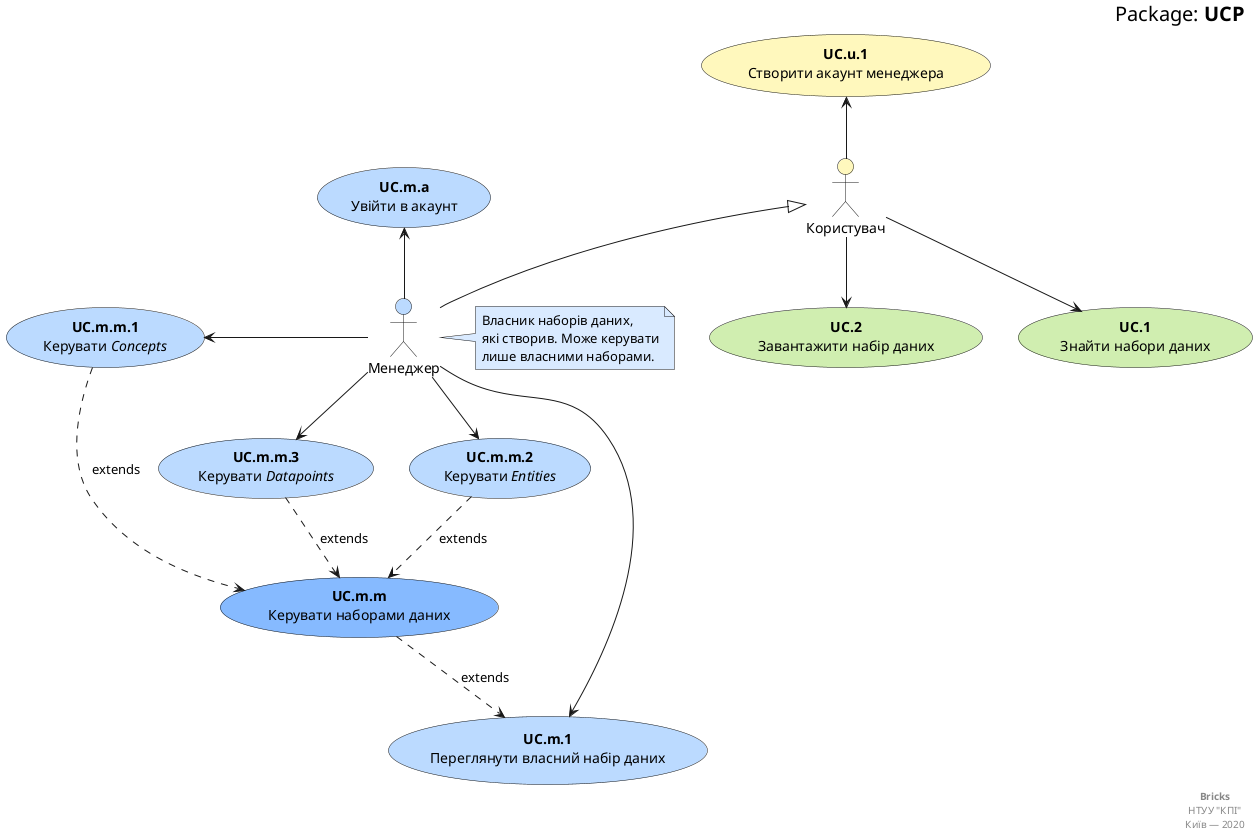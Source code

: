@startuml

    right header
        <font size=20 color=black>Package: <b>UCP</b></font>
    end header

    actor "Користувач" as User #fff8bd
    actor "Менеджер" as Manager #bbdaff

    note right of Manager #d9eaff
        Власник наборів даних,
        які створив. Може керувати
        лише власними наборами.
    end note

    Manager -u-|> User
    
    usecase "<b>UC.1</b>\nЗнайти набори даних" as UC.1 #d0eeb0
    usecase "<b>UC.2</b>\nЗавантажити набір даних" as UC.2 #d0eeb0

    usecase "<b>UC.u.1</b>\nСтворити акаунт менеджера" as UC.u.1 #fff8bd

    usecase "<b>UC.m.a</b>\nУвійти в акаунт" as UC.m.a #bbdaff
    usecase "<b>UC.m.m</b>\nКерувати наборами даних" as UC.m.m #86baff
    usecase "<b>UC.m.1</b>\nПереглянути власний набір даних" as UC.m.1 #bbdaff
    usecase "<b>UC.m.m.1</b>\nКерувати <i>Concepts</i>" as UC.m.m.1 #bbdaff
    usecase "<b>UC.m.m.2</b>\nКерувати <i>Entities</i>" as UC.m.m.2 #bbdaff
    usecase "<b>UC.m.m.3</b>\nКерувати <i>Datapoints</i>" as UC.m.m.3 #bbdaff

    UC.m.m ..> UC.m.1 : extends

	UC.m.m.1 ..> UC.m.m : extends
	UC.m.m.2 ..> UC.m.m : extends
	UC.m.m.3 ..> UC.m.m : extends

	User -d-> UC.1
	User -d-> UC.2
	User -u-> UC.u.1

	Manager -u-> UC.m.a
	Manager -l-> UC.m.m.1
	Manager -d-> UC.m.m.2
	Manager -d-> UC.m.m.3
	Manager -d-> UC.m.1
    
    right footer
        <b>Bricks</b>
        НТУУ "КПІ"
        Київ — 2020
    end footer

@enduml